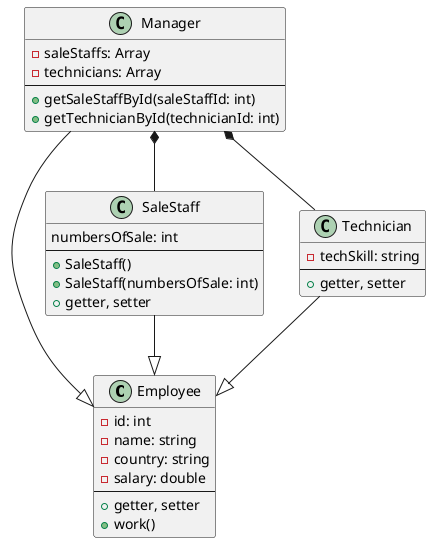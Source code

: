 @startuml

class Employee {
  - id: int
  - name: string
  - country: string
  - salary: double
  --
  + getter, setter
  + work()
}

class SaleStaff {
  numbersOfSale: int
  --
  + SaleStaff()
  + SaleStaff(numbersOfSale: int)
  + getter, setter
}

class Technician {
  - techSkill: string
  --
  + getter, setter
}

class Manager {
  - saleStaffs: Array
  - technicians: Array
  --
  + getSaleStaffById(saleStaffId: int)
  + getTechnicianById(technicianId: int)
}

SaleStaff --|> Employee
Technician --|> Employee
Manager --|> Employee

Manager *-- SaleStaff
Manager *-- Technician

@enduml